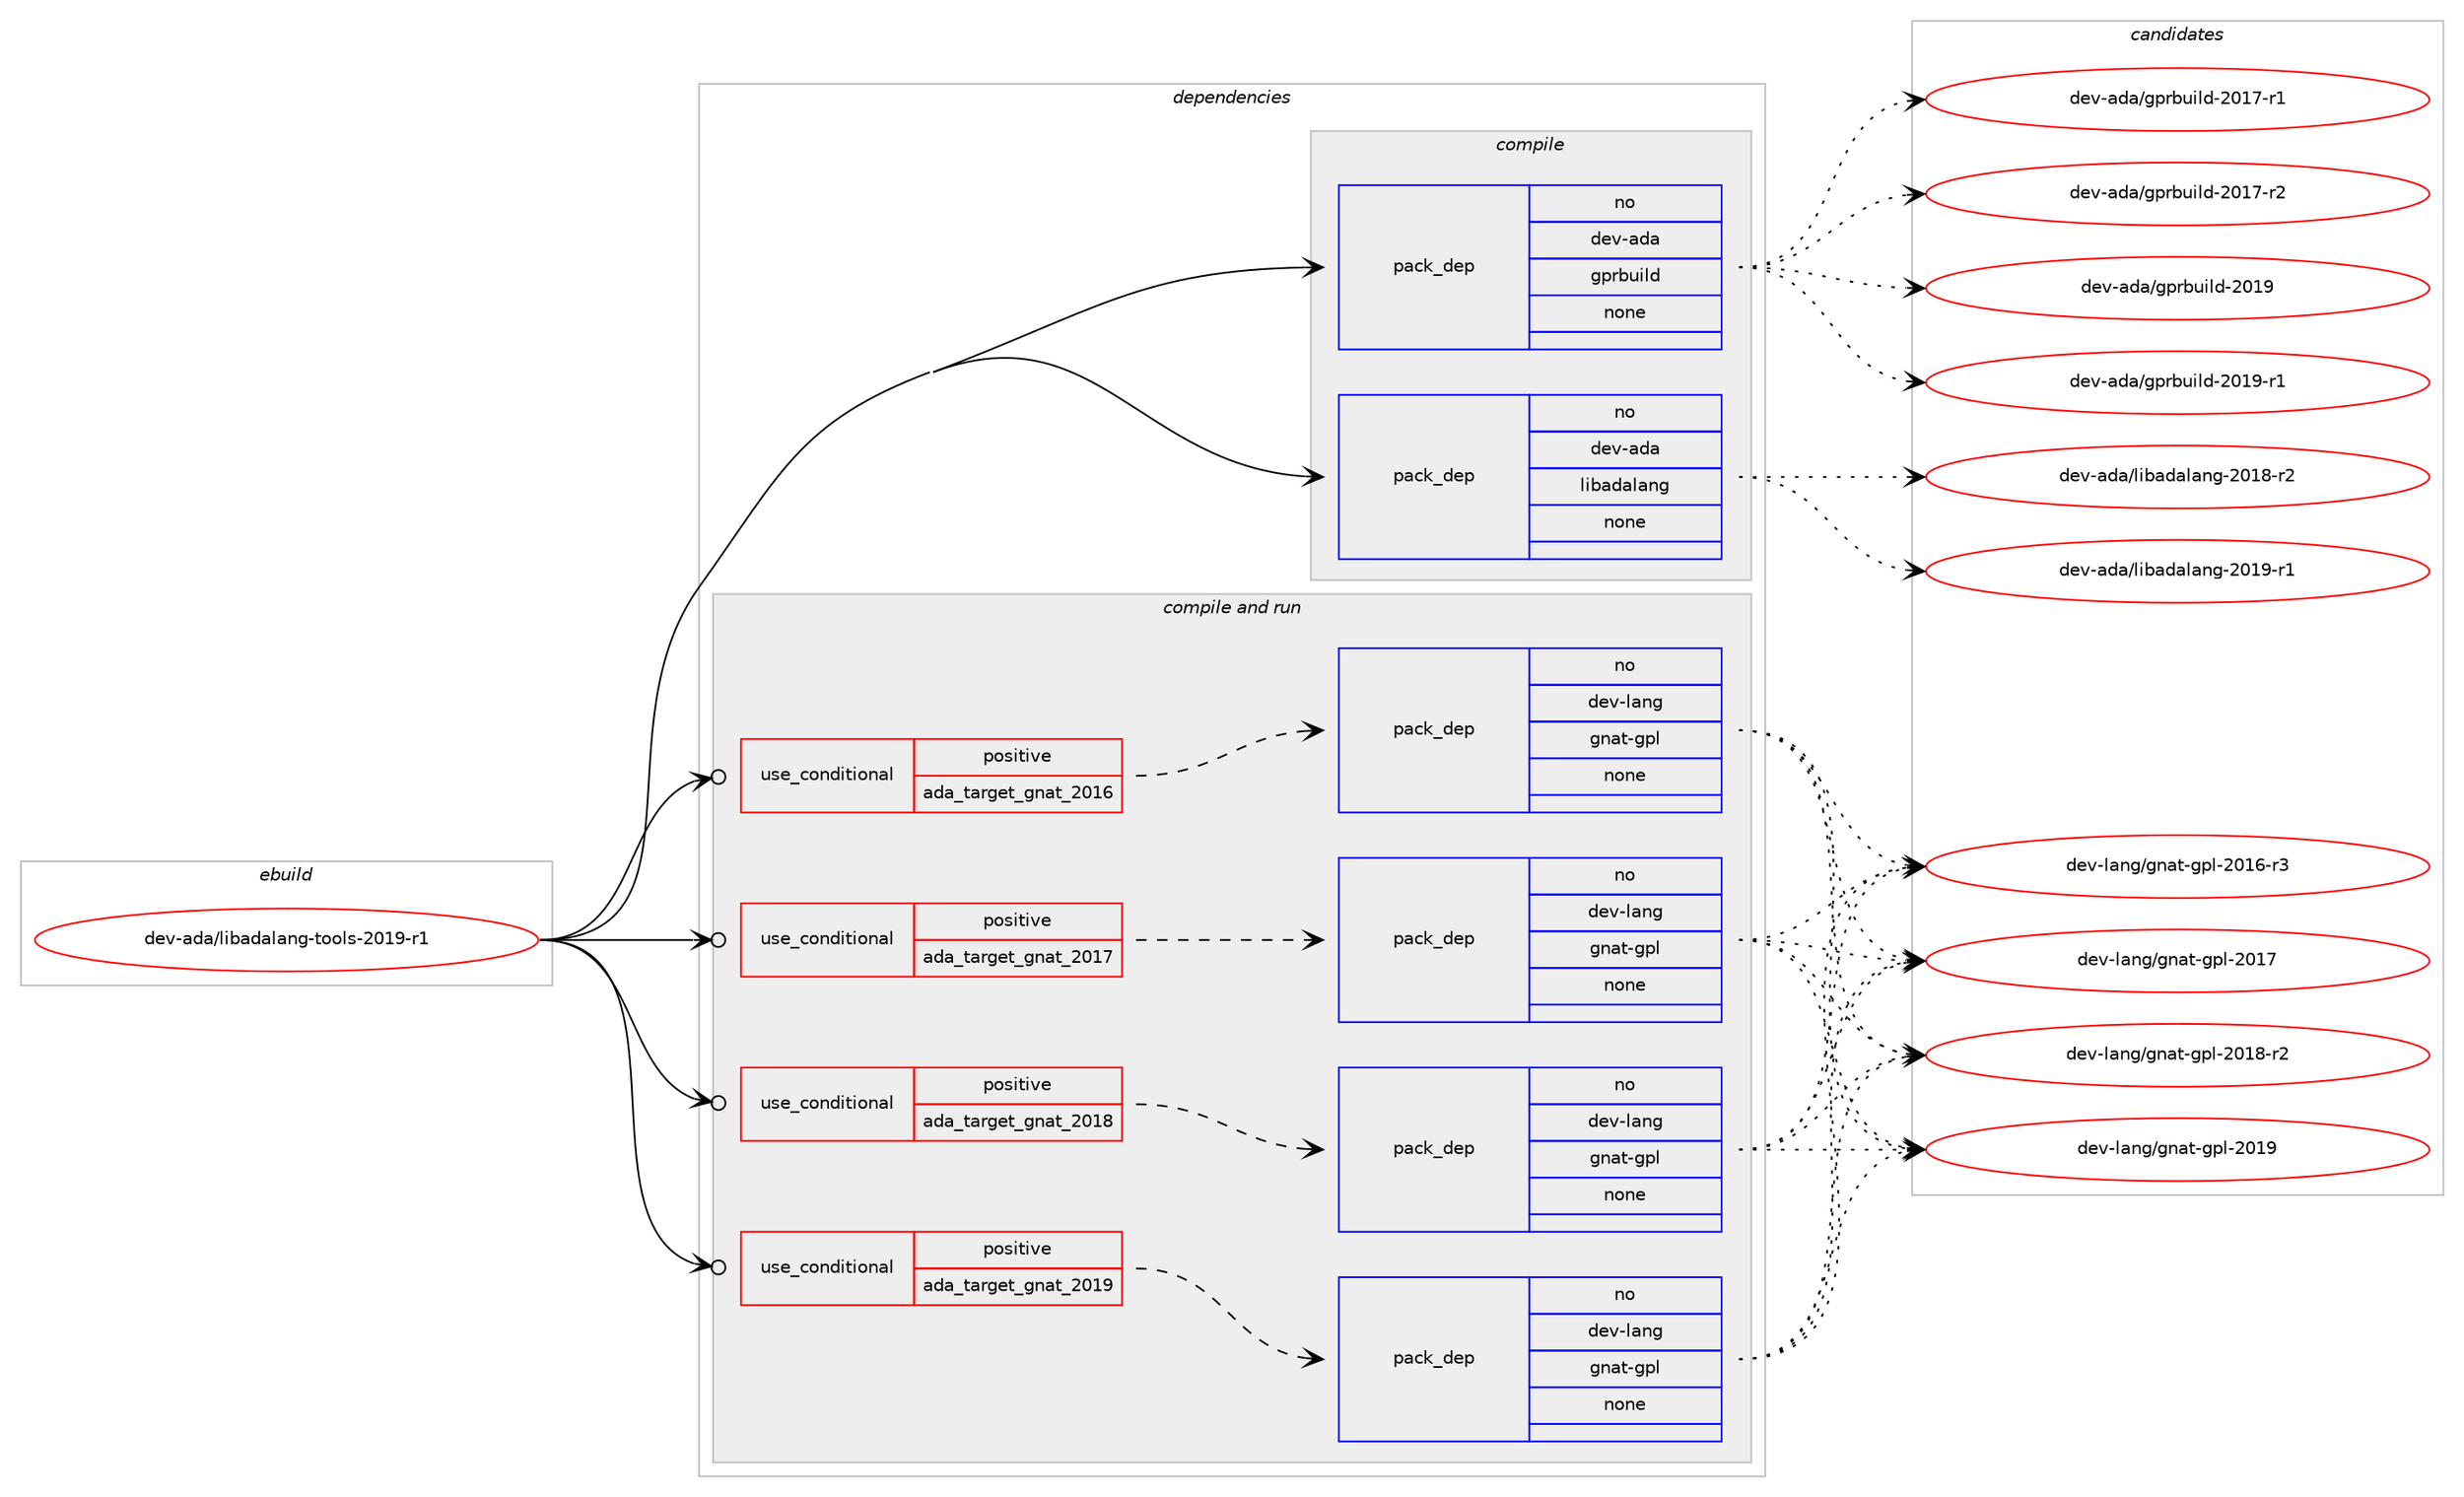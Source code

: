 digraph prolog {

# *************
# Graph options
# *************

newrank=true;
concentrate=true;
compound=true;
graph [rankdir=LR,fontname=Helvetica,fontsize=10,ranksep=1.5];#, ranksep=2.5, nodesep=0.2];
edge  [arrowhead=vee];
node  [fontname=Helvetica,fontsize=10];

# **********
# The ebuild
# **********

subgraph cluster_leftcol {
color=gray;
rank=same;
label=<<i>ebuild</i>>;
id [label="dev-ada/libadalang-tools-2019-r1", color=red, width=4, href="../dev-ada/libadalang-tools-2019-r1.svg"];
}

# ****************
# The dependencies
# ****************

subgraph cluster_midcol {
color=gray;
label=<<i>dependencies</i>>;
subgraph cluster_compile {
fillcolor="#eeeeee";
style=filled;
label=<<i>compile</i>>;
subgraph pack384724 {
dependency516632 [label=<<TABLE BORDER="0" CELLBORDER="1" CELLSPACING="0" CELLPADDING="4" WIDTH="220"><TR><TD ROWSPAN="6" CELLPADDING="30">pack_dep</TD></TR><TR><TD WIDTH="110">no</TD></TR><TR><TD>dev-ada</TD></TR><TR><TD>gprbuild</TD></TR><TR><TD>none</TD></TR><TR><TD></TD></TR></TABLE>>, shape=none, color=blue];
}
id:e -> dependency516632:w [weight=20,style="solid",arrowhead="vee"];
subgraph pack384725 {
dependency516633 [label=<<TABLE BORDER="0" CELLBORDER="1" CELLSPACING="0" CELLPADDING="4" WIDTH="220"><TR><TD ROWSPAN="6" CELLPADDING="30">pack_dep</TD></TR><TR><TD WIDTH="110">no</TD></TR><TR><TD>dev-ada</TD></TR><TR><TD>libadalang</TD></TR><TR><TD>none</TD></TR><TR><TD></TD></TR></TABLE>>, shape=none, color=blue];
}
id:e -> dependency516633:w [weight=20,style="solid",arrowhead="vee"];
}
subgraph cluster_compileandrun {
fillcolor="#eeeeee";
style=filled;
label=<<i>compile and run</i>>;
subgraph cond122340 {
dependency516634 [label=<<TABLE BORDER="0" CELLBORDER="1" CELLSPACING="0" CELLPADDING="4"><TR><TD ROWSPAN="3" CELLPADDING="10">use_conditional</TD></TR><TR><TD>positive</TD></TR><TR><TD>ada_target_gnat_2016</TD></TR></TABLE>>, shape=none, color=red];
subgraph pack384726 {
dependency516635 [label=<<TABLE BORDER="0" CELLBORDER="1" CELLSPACING="0" CELLPADDING="4" WIDTH="220"><TR><TD ROWSPAN="6" CELLPADDING="30">pack_dep</TD></TR><TR><TD WIDTH="110">no</TD></TR><TR><TD>dev-lang</TD></TR><TR><TD>gnat-gpl</TD></TR><TR><TD>none</TD></TR><TR><TD></TD></TR></TABLE>>, shape=none, color=blue];
}
dependency516634:e -> dependency516635:w [weight=20,style="dashed",arrowhead="vee"];
}
id:e -> dependency516634:w [weight=20,style="solid",arrowhead="odotvee"];
subgraph cond122341 {
dependency516636 [label=<<TABLE BORDER="0" CELLBORDER="1" CELLSPACING="0" CELLPADDING="4"><TR><TD ROWSPAN="3" CELLPADDING="10">use_conditional</TD></TR><TR><TD>positive</TD></TR><TR><TD>ada_target_gnat_2017</TD></TR></TABLE>>, shape=none, color=red];
subgraph pack384727 {
dependency516637 [label=<<TABLE BORDER="0" CELLBORDER="1" CELLSPACING="0" CELLPADDING="4" WIDTH="220"><TR><TD ROWSPAN="6" CELLPADDING="30">pack_dep</TD></TR><TR><TD WIDTH="110">no</TD></TR><TR><TD>dev-lang</TD></TR><TR><TD>gnat-gpl</TD></TR><TR><TD>none</TD></TR><TR><TD></TD></TR></TABLE>>, shape=none, color=blue];
}
dependency516636:e -> dependency516637:w [weight=20,style="dashed",arrowhead="vee"];
}
id:e -> dependency516636:w [weight=20,style="solid",arrowhead="odotvee"];
subgraph cond122342 {
dependency516638 [label=<<TABLE BORDER="0" CELLBORDER="1" CELLSPACING="0" CELLPADDING="4"><TR><TD ROWSPAN="3" CELLPADDING="10">use_conditional</TD></TR><TR><TD>positive</TD></TR><TR><TD>ada_target_gnat_2018</TD></TR></TABLE>>, shape=none, color=red];
subgraph pack384728 {
dependency516639 [label=<<TABLE BORDER="0" CELLBORDER="1" CELLSPACING="0" CELLPADDING="4" WIDTH="220"><TR><TD ROWSPAN="6" CELLPADDING="30">pack_dep</TD></TR><TR><TD WIDTH="110">no</TD></TR><TR><TD>dev-lang</TD></TR><TR><TD>gnat-gpl</TD></TR><TR><TD>none</TD></TR><TR><TD></TD></TR></TABLE>>, shape=none, color=blue];
}
dependency516638:e -> dependency516639:w [weight=20,style="dashed",arrowhead="vee"];
}
id:e -> dependency516638:w [weight=20,style="solid",arrowhead="odotvee"];
subgraph cond122343 {
dependency516640 [label=<<TABLE BORDER="0" CELLBORDER="1" CELLSPACING="0" CELLPADDING="4"><TR><TD ROWSPAN="3" CELLPADDING="10">use_conditional</TD></TR><TR><TD>positive</TD></TR><TR><TD>ada_target_gnat_2019</TD></TR></TABLE>>, shape=none, color=red];
subgraph pack384729 {
dependency516641 [label=<<TABLE BORDER="0" CELLBORDER="1" CELLSPACING="0" CELLPADDING="4" WIDTH="220"><TR><TD ROWSPAN="6" CELLPADDING="30">pack_dep</TD></TR><TR><TD WIDTH="110">no</TD></TR><TR><TD>dev-lang</TD></TR><TR><TD>gnat-gpl</TD></TR><TR><TD>none</TD></TR><TR><TD></TD></TR></TABLE>>, shape=none, color=blue];
}
dependency516640:e -> dependency516641:w [weight=20,style="dashed",arrowhead="vee"];
}
id:e -> dependency516640:w [weight=20,style="solid",arrowhead="odotvee"];
}
subgraph cluster_run {
fillcolor="#eeeeee";
style=filled;
label=<<i>run</i>>;
}
}

# **************
# The candidates
# **************

subgraph cluster_choices {
rank=same;
color=gray;
label=<<i>candidates</i>>;

subgraph choice384724 {
color=black;
nodesep=1;
choice100101118459710097471031121149811710510810045504849554511449 [label="dev-ada/gprbuild-2017-r1", color=red, width=4,href="../dev-ada/gprbuild-2017-r1.svg"];
choice100101118459710097471031121149811710510810045504849554511450 [label="dev-ada/gprbuild-2017-r2", color=red, width=4,href="../dev-ada/gprbuild-2017-r2.svg"];
choice10010111845971009747103112114981171051081004550484957 [label="dev-ada/gprbuild-2019", color=red, width=4,href="../dev-ada/gprbuild-2019.svg"];
choice100101118459710097471031121149811710510810045504849574511449 [label="dev-ada/gprbuild-2019-r1", color=red, width=4,href="../dev-ada/gprbuild-2019-r1.svg"];
dependency516632:e -> choice100101118459710097471031121149811710510810045504849554511449:w [style=dotted,weight="100"];
dependency516632:e -> choice100101118459710097471031121149811710510810045504849554511450:w [style=dotted,weight="100"];
dependency516632:e -> choice10010111845971009747103112114981171051081004550484957:w [style=dotted,weight="100"];
dependency516632:e -> choice100101118459710097471031121149811710510810045504849574511449:w [style=dotted,weight="100"];
}
subgraph choice384725 {
color=black;
nodesep=1;
choice100101118459710097471081059897100971089711010345504849564511450 [label="dev-ada/libadalang-2018-r2", color=red, width=4,href="../dev-ada/libadalang-2018-r2.svg"];
choice100101118459710097471081059897100971089711010345504849574511449 [label="dev-ada/libadalang-2019-r1", color=red, width=4,href="../dev-ada/libadalang-2019-r1.svg"];
dependency516633:e -> choice100101118459710097471081059897100971089711010345504849564511450:w [style=dotted,weight="100"];
dependency516633:e -> choice100101118459710097471081059897100971089711010345504849574511449:w [style=dotted,weight="100"];
}
subgraph choice384726 {
color=black;
nodesep=1;
choice100101118451089711010347103110971164510311210845504849544511451 [label="dev-lang/gnat-gpl-2016-r3", color=red, width=4,href="../dev-lang/gnat-gpl-2016-r3.svg"];
choice10010111845108971101034710311097116451031121084550484955 [label="dev-lang/gnat-gpl-2017", color=red, width=4,href="../dev-lang/gnat-gpl-2017.svg"];
choice100101118451089711010347103110971164510311210845504849564511450 [label="dev-lang/gnat-gpl-2018-r2", color=red, width=4,href="../dev-lang/gnat-gpl-2018-r2.svg"];
choice10010111845108971101034710311097116451031121084550484957 [label="dev-lang/gnat-gpl-2019", color=red, width=4,href="../dev-lang/gnat-gpl-2019.svg"];
dependency516635:e -> choice100101118451089711010347103110971164510311210845504849544511451:w [style=dotted,weight="100"];
dependency516635:e -> choice10010111845108971101034710311097116451031121084550484955:w [style=dotted,weight="100"];
dependency516635:e -> choice100101118451089711010347103110971164510311210845504849564511450:w [style=dotted,weight="100"];
dependency516635:e -> choice10010111845108971101034710311097116451031121084550484957:w [style=dotted,weight="100"];
}
subgraph choice384727 {
color=black;
nodesep=1;
choice100101118451089711010347103110971164510311210845504849544511451 [label="dev-lang/gnat-gpl-2016-r3", color=red, width=4,href="../dev-lang/gnat-gpl-2016-r3.svg"];
choice10010111845108971101034710311097116451031121084550484955 [label="dev-lang/gnat-gpl-2017", color=red, width=4,href="../dev-lang/gnat-gpl-2017.svg"];
choice100101118451089711010347103110971164510311210845504849564511450 [label="dev-lang/gnat-gpl-2018-r2", color=red, width=4,href="../dev-lang/gnat-gpl-2018-r2.svg"];
choice10010111845108971101034710311097116451031121084550484957 [label="dev-lang/gnat-gpl-2019", color=red, width=4,href="../dev-lang/gnat-gpl-2019.svg"];
dependency516637:e -> choice100101118451089711010347103110971164510311210845504849544511451:w [style=dotted,weight="100"];
dependency516637:e -> choice10010111845108971101034710311097116451031121084550484955:w [style=dotted,weight="100"];
dependency516637:e -> choice100101118451089711010347103110971164510311210845504849564511450:w [style=dotted,weight="100"];
dependency516637:e -> choice10010111845108971101034710311097116451031121084550484957:w [style=dotted,weight="100"];
}
subgraph choice384728 {
color=black;
nodesep=1;
choice100101118451089711010347103110971164510311210845504849544511451 [label="dev-lang/gnat-gpl-2016-r3", color=red, width=4,href="../dev-lang/gnat-gpl-2016-r3.svg"];
choice10010111845108971101034710311097116451031121084550484955 [label="dev-lang/gnat-gpl-2017", color=red, width=4,href="../dev-lang/gnat-gpl-2017.svg"];
choice100101118451089711010347103110971164510311210845504849564511450 [label="dev-lang/gnat-gpl-2018-r2", color=red, width=4,href="../dev-lang/gnat-gpl-2018-r2.svg"];
choice10010111845108971101034710311097116451031121084550484957 [label="dev-lang/gnat-gpl-2019", color=red, width=4,href="../dev-lang/gnat-gpl-2019.svg"];
dependency516639:e -> choice100101118451089711010347103110971164510311210845504849544511451:w [style=dotted,weight="100"];
dependency516639:e -> choice10010111845108971101034710311097116451031121084550484955:w [style=dotted,weight="100"];
dependency516639:e -> choice100101118451089711010347103110971164510311210845504849564511450:w [style=dotted,weight="100"];
dependency516639:e -> choice10010111845108971101034710311097116451031121084550484957:w [style=dotted,weight="100"];
}
subgraph choice384729 {
color=black;
nodesep=1;
choice100101118451089711010347103110971164510311210845504849544511451 [label="dev-lang/gnat-gpl-2016-r3", color=red, width=4,href="../dev-lang/gnat-gpl-2016-r3.svg"];
choice10010111845108971101034710311097116451031121084550484955 [label="dev-lang/gnat-gpl-2017", color=red, width=4,href="../dev-lang/gnat-gpl-2017.svg"];
choice100101118451089711010347103110971164510311210845504849564511450 [label="dev-lang/gnat-gpl-2018-r2", color=red, width=4,href="../dev-lang/gnat-gpl-2018-r2.svg"];
choice10010111845108971101034710311097116451031121084550484957 [label="dev-lang/gnat-gpl-2019", color=red, width=4,href="../dev-lang/gnat-gpl-2019.svg"];
dependency516641:e -> choice100101118451089711010347103110971164510311210845504849544511451:w [style=dotted,weight="100"];
dependency516641:e -> choice10010111845108971101034710311097116451031121084550484955:w [style=dotted,weight="100"];
dependency516641:e -> choice100101118451089711010347103110971164510311210845504849564511450:w [style=dotted,weight="100"];
dependency516641:e -> choice10010111845108971101034710311097116451031121084550484957:w [style=dotted,weight="100"];
}
}

}
